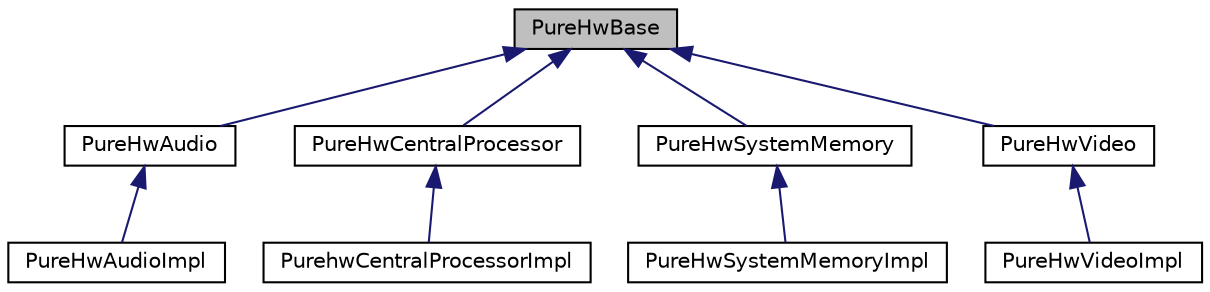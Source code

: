 digraph "PureHwBase"
{
 // LATEX_PDF_SIZE
  edge [fontname="Helvetica",fontsize="10",labelfontname="Helvetica",labelfontsize="10"];
  node [fontname="Helvetica",fontsize="10",shape=record];
  Node1 [label="PureHwBase",height=0.2,width=0.4,color="black", fillcolor="grey75", style="filled", fontcolor="black",tooltip="Base class for Pure hardware classes."];
  Node1 -> Node2 [dir="back",color="midnightblue",fontsize="10",style="solid",fontname="Helvetica"];
  Node2 [label="PureHwAudio",height=0.2,width=0.4,color="black", fillcolor="white", style="filled",URL="$class_pure_hw_audio.html",tooltip="Pure audio capabilities class."];
  Node2 -> Node3 [dir="back",color="midnightblue",fontsize="10",style="solid",fontname="Helvetica"];
  Node3 [label="PureHwAudioImpl",height=0.2,width=0.4,color="black", fillcolor="white", style="filled",URL="$class_pure_hw_audio_impl.html",tooltip=" "];
  Node1 -> Node4 [dir="back",color="midnightblue",fontsize="10",style="solid",fontname="Helvetica"];
  Node4 [label="PureHwCentralProcessor",height=0.2,width=0.4,color="black", fillcolor="white", style="filled",URL="$class_pure_hw_central_processor.html",tooltip="Pure central processor capabilities class."];
  Node4 -> Node5 [dir="back",color="midnightblue",fontsize="10",style="solid",fontname="Helvetica"];
  Node5 [label="PurehwCentralProcessorImpl",height=0.2,width=0.4,color="black", fillcolor="white", style="filled",URL="$class_purehw_central_processor_impl.html",tooltip=" "];
  Node1 -> Node6 [dir="back",color="midnightblue",fontsize="10",style="solid",fontname="Helvetica"];
  Node6 [label="PureHwSystemMemory",height=0.2,width=0.4,color="black", fillcolor="white", style="filled",URL="$class_pure_hw_system_memory.html",tooltip="Pure system memory info class."];
  Node6 -> Node7 [dir="back",color="midnightblue",fontsize="10",style="solid",fontname="Helvetica"];
  Node7 [label="PureHwSystemMemoryImpl",height=0.2,width=0.4,color="black", fillcolor="white", style="filled",URL="$class_pure_hw_system_memory_impl.html",tooltip=" "];
  Node1 -> Node8 [dir="back",color="midnightblue",fontsize="10",style="solid",fontname="Helvetica"];
  Node8 [label="PureHwVideo",height=0.2,width=0.4,color="black", fillcolor="white", style="filled",URL="$class_pure_hw_video.html",tooltip="Pure video capabilities class."];
  Node8 -> Node9 [dir="back",color="midnightblue",fontsize="10",style="solid",fontname="Helvetica"];
  Node9 [label="PureHwVideoImpl",height=0.2,width=0.4,color="black", fillcolor="white", style="filled",URL="$class_pure_hw_video_impl.html",tooltip=" "];
}
